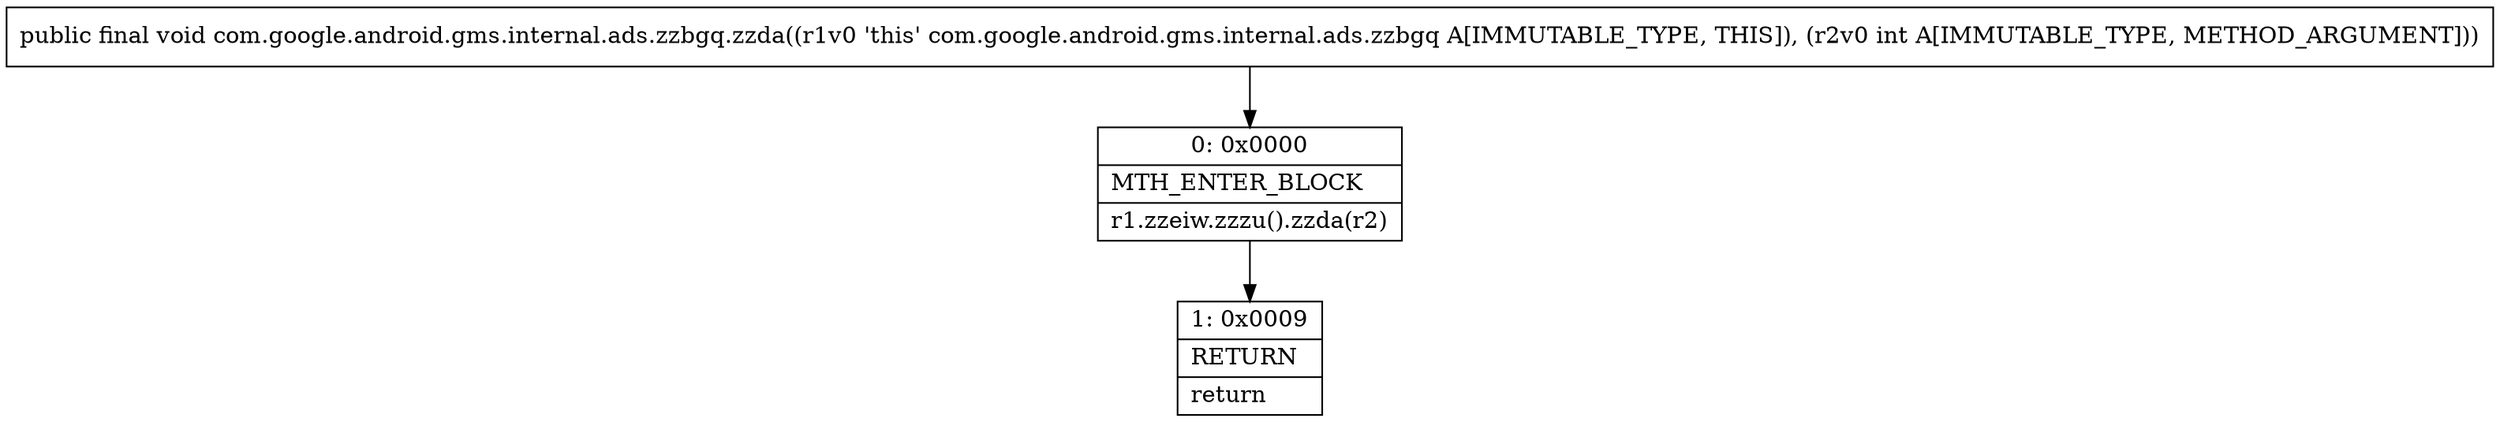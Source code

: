 digraph "CFG forcom.google.android.gms.internal.ads.zzbgq.zzda(I)V" {
Node_0 [shape=record,label="{0\:\ 0x0000|MTH_ENTER_BLOCK\l|r1.zzeiw.zzzu().zzda(r2)\l}"];
Node_1 [shape=record,label="{1\:\ 0x0009|RETURN\l|return\l}"];
MethodNode[shape=record,label="{public final void com.google.android.gms.internal.ads.zzbgq.zzda((r1v0 'this' com.google.android.gms.internal.ads.zzbgq A[IMMUTABLE_TYPE, THIS]), (r2v0 int A[IMMUTABLE_TYPE, METHOD_ARGUMENT])) }"];
MethodNode -> Node_0;
Node_0 -> Node_1;
}

